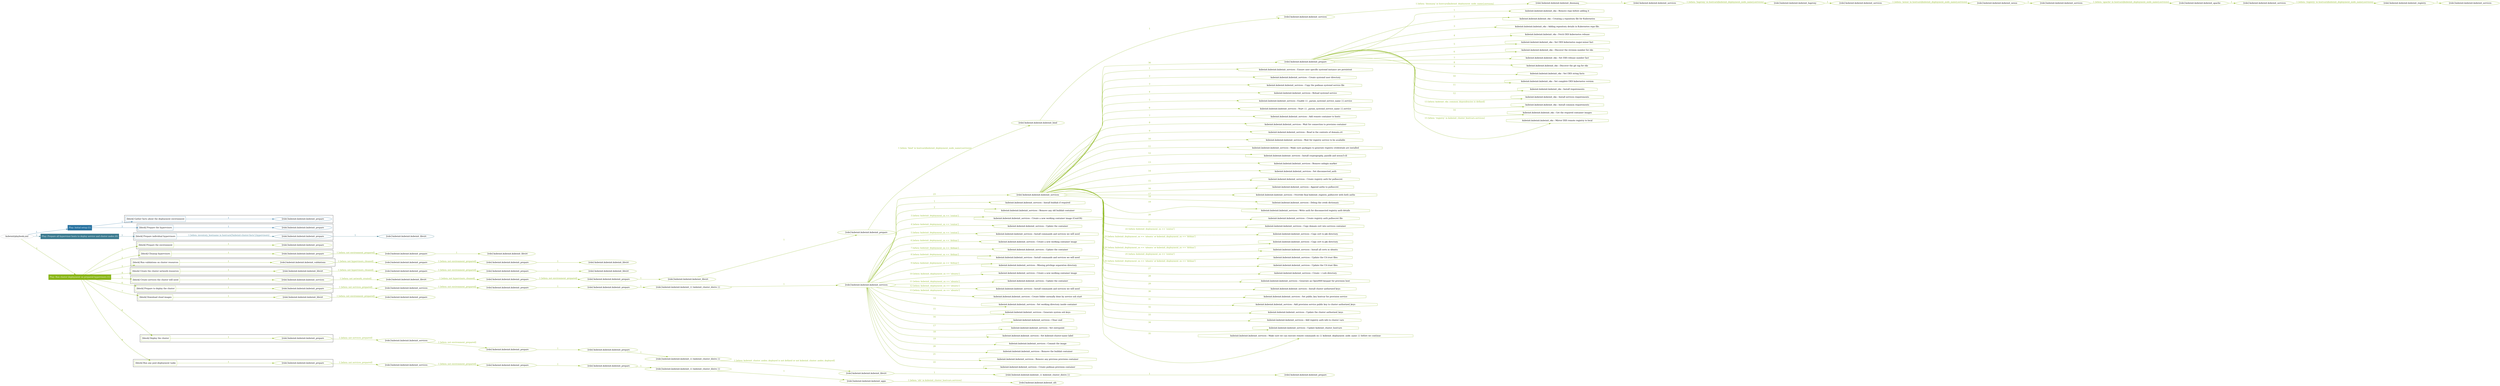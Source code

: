 digraph {
	graph [concentrate=true ordering=in rankdir=LR ratio=fill]
	edge [esep=5 sep=10]
	"kubeinit/playbook.yml" [id=root_node style=dotted]
	play_a715b367 [label="Play: Initial setup (1)" color="#2a74a2" fontcolor="#ffffff" id=play_a715b367 shape=box style=filled tooltip=localhost]
	"kubeinit/playbook.yml" -> play_a715b367 [label="1 " color="#2a74a2" fontcolor="#2a74a2" id=edge_d73c496a labeltooltip="1 " tooltip="1 "]
	subgraph "kubeinit.kubeinit.kubeinit_prepare" {
		role_fe31bd99 [label="[role] kubeinit.kubeinit.kubeinit_prepare" color="#2a74a2" id=role_fe31bd99 tooltip="kubeinit.kubeinit.kubeinit_prepare"]
	}
	subgraph "kubeinit.kubeinit.kubeinit_prepare" {
		role_5098ed39 [label="[role] kubeinit.kubeinit.kubeinit_prepare" color="#2a74a2" id=role_5098ed39 tooltip="kubeinit.kubeinit.kubeinit_prepare"]
	}
	subgraph "Play: Initial setup (1)" {
		play_a715b367 -> block_e3d760d7 [label=1 color="#2a74a2" fontcolor="#2a74a2" id=edge_13a00a2b labeltooltip=1 tooltip=1]
		subgraph cluster_block_e3d760d7 {
			block_e3d760d7 [label="[block] Gather facts about the deployment environment" color="#2a74a2" id=block_e3d760d7 labeltooltip="Gather facts about the deployment environment" shape=box tooltip="Gather facts about the deployment environment"]
			block_e3d760d7 -> role_fe31bd99 [label="1 " color="#2a74a2" fontcolor="#2a74a2" id=edge_47bd5aaf labeltooltip="1 " tooltip="1 "]
		}
		play_a715b367 -> block_5cd43eff [label=2 color="#2a74a2" fontcolor="#2a74a2" id=edge_6c9925d2 labeltooltip=2 tooltip=2]
		subgraph cluster_block_5cd43eff {
			block_5cd43eff [label="[block] Prepare the hypervisors" color="#2a74a2" id=block_5cd43eff labeltooltip="Prepare the hypervisors" shape=box tooltip="Prepare the hypervisors"]
			block_5cd43eff -> role_5098ed39 [label="1 " color="#2a74a2" fontcolor="#2a74a2" id=edge_a0679544 labeltooltip="1 " tooltip="1 "]
		}
	}
	play_521165ec [label="Play: Prepare all hypervisor hosts to deploy service and cluster nodes (0)" color="#3c7b90" fontcolor="#ffffff" id=play_521165ec shape=box style=filled tooltip="Play: Prepare all hypervisor hosts to deploy service and cluster nodes (0)"]
	"kubeinit/playbook.yml" -> play_521165ec [label="2 " color="#3c7b90" fontcolor="#3c7b90" id=edge_21f60467 labeltooltip="2 " tooltip="2 "]
	subgraph "kubeinit.kubeinit.kubeinit_libvirt" {
		role_f38b87ee [label="[role] kubeinit.kubeinit.kubeinit_libvirt" color="#3c7b90" id=role_f38b87ee tooltip="kubeinit.kubeinit.kubeinit_libvirt"]
	}
	subgraph "kubeinit.kubeinit.kubeinit_prepare" {
		role_f64d9528 [label="[role] kubeinit.kubeinit.kubeinit_prepare" color="#3c7b90" id=role_f64d9528 tooltip="kubeinit.kubeinit.kubeinit_prepare"]
		role_f64d9528 -> role_f38b87ee [label="1 " color="#3c7b90" fontcolor="#3c7b90" id=edge_6a7466cd labeltooltip="1 " tooltip="1 "]
	}
	subgraph "Play: Prepare all hypervisor hosts to deploy service and cluster nodes (0)" {
		play_521165ec -> block_eb3e9487 [label=1 color="#3c7b90" fontcolor="#3c7b90" id=edge_0a5ff061 labeltooltip=1 tooltip=1]
		subgraph cluster_block_eb3e9487 {
			block_eb3e9487 [label="[block] Prepare individual hypervisors" color="#3c7b90" id=block_eb3e9487 labeltooltip="Prepare individual hypervisors" shape=box tooltip="Prepare individual hypervisors"]
			block_eb3e9487 -> role_f64d9528 [label="1 [when: inventory_hostname in hostvars['kubeinit-cluster-facts'].hypervisors]" color="#3c7b90" fontcolor="#3c7b90" id=edge_04b3c57b labeltooltip="1 [when: inventory_hostname in hostvars['kubeinit-cluster-facts'].hypervisors]" tooltip="1 [when: inventory_hostname in hostvars['kubeinit-cluster-facts'].hypervisors]"]
		}
	}
	play_344f4446 [label="Play: Run cluster deployment on prepared hypervisors (1)" color="#89b517" fontcolor="#ffffff" id=play_344f4446 shape=box style=filled tooltip=localhost]
	"kubeinit/playbook.yml" -> play_344f4446 [label="3 " color="#89b517" fontcolor="#89b517" id=edge_e4bad4c1 labeltooltip="3 " tooltip="3 "]
	subgraph "kubeinit.kubeinit.kubeinit_prepare" {
		role_42ed9ce8 [label="[role] kubeinit.kubeinit.kubeinit_prepare" color="#89b517" id=role_42ed9ce8 tooltip="kubeinit.kubeinit.kubeinit_prepare"]
	}
	subgraph "kubeinit.kubeinit.kubeinit_libvirt" {
		role_6b1710ca [label="[role] kubeinit.kubeinit.kubeinit_libvirt" color="#89b517" id=role_6b1710ca tooltip="kubeinit.kubeinit.kubeinit_libvirt"]
	}
	subgraph "kubeinit.kubeinit.kubeinit_prepare" {
		role_5445a5ec [label="[role] kubeinit.kubeinit.kubeinit_prepare" color="#89b517" id=role_5445a5ec tooltip="kubeinit.kubeinit.kubeinit_prepare"]
		role_5445a5ec -> role_6b1710ca [label="1 " color="#89b517" fontcolor="#89b517" id=edge_d928509c labeltooltip="1 " tooltip="1 "]
	}
	subgraph "kubeinit.kubeinit.kubeinit_prepare" {
		role_2378297e [label="[role] kubeinit.kubeinit.kubeinit_prepare" color="#89b517" id=role_2378297e tooltip="kubeinit.kubeinit.kubeinit_prepare"]
		role_2378297e -> role_5445a5ec [label="1 [when: not environment_prepared]" color="#89b517" fontcolor="#89b517" id=edge_80bb36c6 labeltooltip="1 [when: not environment_prepared]" tooltip="1 [when: not environment_prepared]"]
	}
	subgraph "kubeinit.kubeinit.kubeinit_libvirt" {
		role_171f8059 [label="[role] kubeinit.kubeinit.kubeinit_libvirt" color="#89b517" id=role_171f8059 tooltip="kubeinit.kubeinit.kubeinit_libvirt"]
	}
	subgraph "kubeinit.kubeinit.kubeinit_prepare" {
		role_ddbf8c1e [label="[role] kubeinit.kubeinit.kubeinit_prepare" color="#89b517" id=role_ddbf8c1e tooltip="kubeinit.kubeinit.kubeinit_prepare"]
		role_ddbf8c1e -> role_171f8059 [label="1 " color="#89b517" fontcolor="#89b517" id=edge_d01e3603 labeltooltip="1 " tooltip="1 "]
	}
	subgraph "kubeinit.kubeinit.kubeinit_prepare" {
		role_c37c8510 [label="[role] kubeinit.kubeinit.kubeinit_prepare" color="#89b517" id=role_c37c8510 tooltip="kubeinit.kubeinit.kubeinit_prepare"]
		role_c37c8510 -> role_ddbf8c1e [label="1 [when: not environment_prepared]" color="#89b517" fontcolor="#89b517" id=edge_c5639317 labeltooltip="1 [when: not environment_prepared]" tooltip="1 [when: not environment_prepared]"]
	}
	subgraph "kubeinit.kubeinit.kubeinit_validations" {
		role_56d5698c [label="[role] kubeinit.kubeinit.kubeinit_validations" color="#89b517" id=role_56d5698c tooltip="kubeinit.kubeinit.kubeinit_validations"]
		role_56d5698c -> role_c37c8510 [label="1 [when: not hypervisors_cleaned]" color="#89b517" fontcolor="#89b517" id=edge_6d891c70 labeltooltip="1 [when: not hypervisors_cleaned]" tooltip="1 [when: not hypervisors_cleaned]"]
	}
	subgraph "kubeinit.kubeinit.kubeinit_libvirt" {
		role_f2aaf2c7 [label="[role] kubeinit.kubeinit.kubeinit_libvirt" color="#89b517" id=role_f2aaf2c7 tooltip="kubeinit.kubeinit.kubeinit_libvirt"]
	}
	subgraph "kubeinit.kubeinit.kubeinit_prepare" {
		role_ad7b6203 [label="[role] kubeinit.kubeinit.kubeinit_prepare" color="#89b517" id=role_ad7b6203 tooltip="kubeinit.kubeinit.kubeinit_prepare"]
		role_ad7b6203 -> role_f2aaf2c7 [label="1 " color="#89b517" fontcolor="#89b517" id=edge_5e41ec31 labeltooltip="1 " tooltip="1 "]
	}
	subgraph "kubeinit.kubeinit.kubeinit_prepare" {
		role_22de5d50 [label="[role] kubeinit.kubeinit.kubeinit_prepare" color="#89b517" id=role_22de5d50 tooltip="kubeinit.kubeinit.kubeinit_prepare"]
		role_22de5d50 -> role_ad7b6203 [label="1 [when: not environment_prepared]" color="#89b517" fontcolor="#89b517" id=edge_7f841483 labeltooltip="1 [when: not environment_prepared]" tooltip="1 [when: not environment_prepared]"]
	}
	subgraph "kubeinit.kubeinit.kubeinit_libvirt" {
		role_2f4eb167 [label="[role] kubeinit.kubeinit.kubeinit_libvirt" color="#89b517" id=role_2f4eb167 tooltip="kubeinit.kubeinit.kubeinit_libvirt"]
		role_2f4eb167 -> role_22de5d50 [label="1 [when: not hypervisors_cleaned]" color="#89b517" fontcolor="#89b517" id=edge_042a3401 labeltooltip="1 [when: not hypervisors_cleaned]" tooltip="1 [when: not hypervisors_cleaned]"]
	}
	subgraph "kubeinit.kubeinit.kubeinit_services" {
		role_8458cdd3 [label="[role] kubeinit.kubeinit.kubeinit_services" color="#89b517" id=role_8458cdd3 tooltip="kubeinit.kubeinit.kubeinit_services"]
	}
	subgraph "kubeinit.kubeinit.kubeinit_registry" {
		role_57a0598c [label="[role] kubeinit.kubeinit.kubeinit_registry" color="#89b517" id=role_57a0598c tooltip="kubeinit.kubeinit.kubeinit_registry"]
		role_57a0598c -> role_8458cdd3 [label="1 " color="#89b517" fontcolor="#89b517" id=edge_3505d1fb labeltooltip="1 " tooltip="1 "]
	}
	subgraph "kubeinit.kubeinit.kubeinit_services" {
		role_ed70ab3e [label="[role] kubeinit.kubeinit.kubeinit_services" color="#89b517" id=role_ed70ab3e tooltip="kubeinit.kubeinit.kubeinit_services"]
		role_ed70ab3e -> role_57a0598c [label="1 [when: 'registry' in hostvars[kubeinit_deployment_node_name].services]" color="#89b517" fontcolor="#89b517" id=edge_84192ade labeltooltip="1 [when: 'registry' in hostvars[kubeinit_deployment_node_name].services]" tooltip="1 [when: 'registry' in hostvars[kubeinit_deployment_node_name].services]"]
	}
	subgraph "kubeinit.kubeinit.kubeinit_apache" {
		role_5b3bd2d7 [label="[role] kubeinit.kubeinit.kubeinit_apache" color="#89b517" id=role_5b3bd2d7 tooltip="kubeinit.kubeinit.kubeinit_apache"]
		role_5b3bd2d7 -> role_ed70ab3e [label="1 " color="#89b517" fontcolor="#89b517" id=edge_982327ba labeltooltip="1 " tooltip="1 "]
	}
	subgraph "kubeinit.kubeinit.kubeinit_services" {
		role_e7a360e2 [label="[role] kubeinit.kubeinit.kubeinit_services" color="#89b517" id=role_e7a360e2 tooltip="kubeinit.kubeinit.kubeinit_services"]
		role_e7a360e2 -> role_5b3bd2d7 [label="1 [when: 'apache' in hostvars[kubeinit_deployment_node_name].services]" color="#89b517" fontcolor="#89b517" id=edge_6fd3a137 labeltooltip="1 [when: 'apache' in hostvars[kubeinit_deployment_node_name].services]" tooltip="1 [when: 'apache' in hostvars[kubeinit_deployment_node_name].services]"]
	}
	subgraph "kubeinit.kubeinit.kubeinit_nexus" {
		role_992e02c5 [label="[role] kubeinit.kubeinit.kubeinit_nexus" color="#89b517" id=role_992e02c5 tooltip="kubeinit.kubeinit.kubeinit_nexus"]
		role_992e02c5 -> role_e7a360e2 [label="1 " color="#89b517" fontcolor="#89b517" id=edge_7a3988a6 labeltooltip="1 " tooltip="1 "]
	}
	subgraph "kubeinit.kubeinit.kubeinit_services" {
		role_a278dd2d [label="[role] kubeinit.kubeinit.kubeinit_services" color="#89b517" id=role_a278dd2d tooltip="kubeinit.kubeinit.kubeinit_services"]
		role_a278dd2d -> role_992e02c5 [label="1 [when: 'nexus' in hostvars[kubeinit_deployment_node_name].services]" color="#89b517" fontcolor="#89b517" id=edge_5d5e4e07 labeltooltip="1 [when: 'nexus' in hostvars[kubeinit_deployment_node_name].services]" tooltip="1 [when: 'nexus' in hostvars[kubeinit_deployment_node_name].services]"]
	}
	subgraph "kubeinit.kubeinit.kubeinit_haproxy" {
		role_cddd7382 [label="[role] kubeinit.kubeinit.kubeinit_haproxy" color="#89b517" id=role_cddd7382 tooltip="kubeinit.kubeinit.kubeinit_haproxy"]
		role_cddd7382 -> role_a278dd2d [label="1 " color="#89b517" fontcolor="#89b517" id=edge_fa9cea9d labeltooltip="1 " tooltip="1 "]
	}
	subgraph "kubeinit.kubeinit.kubeinit_services" {
		role_4aaec087 [label="[role] kubeinit.kubeinit.kubeinit_services" color="#89b517" id=role_4aaec087 tooltip="kubeinit.kubeinit.kubeinit_services"]
		role_4aaec087 -> role_cddd7382 [label="1 [when: 'haproxy' in hostvars[kubeinit_deployment_node_name].services]" color="#89b517" fontcolor="#89b517" id=edge_e9b7339b labeltooltip="1 [when: 'haproxy' in hostvars[kubeinit_deployment_node_name].services]" tooltip="1 [when: 'haproxy' in hostvars[kubeinit_deployment_node_name].services]"]
	}
	subgraph "kubeinit.kubeinit.kubeinit_dnsmasq" {
		role_d20a571c [label="[role] kubeinit.kubeinit.kubeinit_dnsmasq" color="#89b517" id=role_d20a571c tooltip="kubeinit.kubeinit.kubeinit_dnsmasq"]
		role_d20a571c -> role_4aaec087 [label="1 " color="#89b517" fontcolor="#89b517" id=edge_c6354ce4 labeltooltip="1 " tooltip="1 "]
	}
	subgraph "kubeinit.kubeinit.kubeinit_services" {
		role_0dcff2e4 [label="[role] kubeinit.kubeinit.kubeinit_services" color="#89b517" id=role_0dcff2e4 tooltip="kubeinit.kubeinit.kubeinit_services"]
		role_0dcff2e4 -> role_d20a571c [label="1 [when: 'dnsmasq' in hostvars[kubeinit_deployment_node_name].services]" color="#89b517" fontcolor="#89b517" id=edge_b59686e6 labeltooltip="1 [when: 'dnsmasq' in hostvars[kubeinit_deployment_node_name].services]" tooltip="1 [when: 'dnsmasq' in hostvars[kubeinit_deployment_node_name].services]"]
	}
	subgraph "kubeinit.kubeinit.kubeinit_bind" {
		role_7b5a5e82 [label="[role] kubeinit.kubeinit.kubeinit_bind" color="#89b517" id=role_7b5a5e82 tooltip="kubeinit.kubeinit.kubeinit_bind"]
		role_7b5a5e82 -> role_0dcff2e4 [label="1 " color="#89b517" fontcolor="#89b517" id=edge_d11fa422 labeltooltip="1 " tooltip="1 "]
	}
	subgraph "kubeinit.kubeinit.kubeinit_prepare" {
		role_1958af6d [label="[role] kubeinit.kubeinit.kubeinit_prepare" color="#89b517" id=role_1958af6d tooltip="kubeinit.kubeinit.kubeinit_prepare"]
		role_1958af6d -> role_7b5a5e82 [label="1 [when: 'bind' in hostvars[kubeinit_deployment_node_name].services]" color="#89b517" fontcolor="#89b517" id=edge_1062ba94 labeltooltip="1 [when: 'bind' in hostvars[kubeinit_deployment_node_name].services]" tooltip="1 [when: 'bind' in hostvars[kubeinit_deployment_node_name].services]"]
	}
	subgraph "kubeinit.kubeinit.kubeinit_libvirt" {
		role_a16e9314 [label="[role] kubeinit.kubeinit.kubeinit_libvirt" color="#89b517" id=role_a16e9314 tooltip="kubeinit.kubeinit.kubeinit_libvirt"]
		role_a16e9314 -> role_1958af6d [label="1 " color="#89b517" fontcolor="#89b517" id=edge_9326c20c labeltooltip="1 " tooltip="1 "]
	}
	subgraph "kubeinit.kubeinit.kubeinit_prepare" {
		role_90b29c2e [label="[role] kubeinit.kubeinit.kubeinit_prepare" color="#89b517" id=role_90b29c2e tooltip="kubeinit.kubeinit.kubeinit_prepare"]
		role_90b29c2e -> role_a16e9314 [label="1 " color="#89b517" fontcolor="#89b517" id=edge_56a1ad99 labeltooltip="1 " tooltip="1 "]
	}
	subgraph "kubeinit.kubeinit.kubeinit_prepare" {
		role_9746983d [label="[role] kubeinit.kubeinit.kubeinit_prepare" color="#89b517" id=role_9746983d tooltip="kubeinit.kubeinit.kubeinit_prepare"]
		role_9746983d -> role_90b29c2e [label="1 [when: not environment_prepared]" color="#89b517" fontcolor="#89b517" id=edge_4fbb302d labeltooltip="1 [when: not environment_prepared]" tooltip="1 [when: not environment_prepared]"]
	}
	subgraph "kubeinit.kubeinit.kubeinit_libvirt" {
		role_50748316 [label="[role] kubeinit.kubeinit.kubeinit_libvirt" color="#89b517" id=role_50748316 tooltip="kubeinit.kubeinit.kubeinit_libvirt"]
		role_50748316 -> role_9746983d [label="1 [when: not hypervisors_cleaned]" color="#89b517" fontcolor="#89b517" id=edge_8e3332d2 labeltooltip="1 [when: not hypervisors_cleaned]" tooltip="1 [when: not hypervisors_cleaned]"]
	}
	subgraph "kubeinit.kubeinit.kubeinit_services" {
		role_257f33e6 [label="[role] kubeinit.kubeinit.kubeinit_services" color="#89b517" id=role_257f33e6 tooltip="kubeinit.kubeinit.kubeinit_services"]
		role_257f33e6 -> role_50748316 [label="1 [when: not network_created]" color="#89b517" fontcolor="#89b517" id=edge_7cf07cb2 labeltooltip="1 [when: not network_created]" tooltip="1 [when: not network_created]"]
	}
	subgraph "kubeinit.kubeinit.kubeinit_prepare" {
		role_55168c1d [label="[role] kubeinit.kubeinit.kubeinit_prepare" color="#89b517" id=role_55168c1d tooltip="kubeinit.kubeinit.kubeinit_prepare"]
		task_9be79063 [label="kubeinit.kubeinit.kubeinit_eks : Remove repo before adding it" color="#89b517" id=task_9be79063 shape=octagon tooltip="kubeinit.kubeinit.kubeinit_eks : Remove repo before adding it"]
		role_55168c1d -> task_9be79063 [label="1 " color="#89b517" fontcolor="#89b517" id=edge_907c2b41 labeltooltip="1 " tooltip="1 "]
		task_64b4fb05 [label="kubeinit.kubeinit.kubeinit_eks : Creating a repository file for Kubernetes" color="#89b517" id=task_64b4fb05 shape=octagon tooltip="kubeinit.kubeinit.kubeinit_eks : Creating a repository file for Kubernetes"]
		role_55168c1d -> task_64b4fb05 [label="2 " color="#89b517" fontcolor="#89b517" id=edge_449a2fdb labeltooltip="2 " tooltip="2 "]
		task_31323397 [label="kubeinit.kubeinit.kubeinit_eks : Adding repository details in Kubernetes repo file." color="#89b517" id=task_31323397 shape=octagon tooltip="kubeinit.kubeinit.kubeinit_eks : Adding repository details in Kubernetes repo file."]
		role_55168c1d -> task_31323397 [label="3 " color="#89b517" fontcolor="#89b517" id=edge_8999c36c labeltooltip="3 " tooltip="3 "]
		task_dabb383a [label="kubeinit.kubeinit.kubeinit_eks : Fetch EKS kubernetes release" color="#89b517" id=task_dabb383a shape=octagon tooltip="kubeinit.kubeinit.kubeinit_eks : Fetch EKS kubernetes release"]
		role_55168c1d -> task_dabb383a [label="4 " color="#89b517" fontcolor="#89b517" id=edge_6097bee9 labeltooltip="4 " tooltip="4 "]
		task_06a9b960 [label="kubeinit.kubeinit.kubeinit_eks : Set EKS kubernetes major-minor fact" color="#89b517" id=task_06a9b960 shape=octagon tooltip="kubeinit.kubeinit.kubeinit_eks : Set EKS kubernetes major-minor fact"]
		role_55168c1d -> task_06a9b960 [label="5 " color="#89b517" fontcolor="#89b517" id=edge_b33bc14d labeltooltip="5 " tooltip="5 "]
		task_ec495fe2 [label="kubeinit.kubeinit.kubeinit_eks : Discover the revision number for eks" color="#89b517" id=task_ec495fe2 shape=octagon tooltip="kubeinit.kubeinit.kubeinit_eks : Discover the revision number for eks"]
		role_55168c1d -> task_ec495fe2 [label="6 " color="#89b517" fontcolor="#89b517" id=edge_2e69c9c4 labeltooltip="6 " tooltip="6 "]
		task_71d8a032 [label="kubeinit.kubeinit.kubeinit_eks : Set EKS release number fact" color="#89b517" id=task_71d8a032 shape=octagon tooltip="kubeinit.kubeinit.kubeinit_eks : Set EKS release number fact"]
		role_55168c1d -> task_71d8a032 [label="7 " color="#89b517" fontcolor="#89b517" id=edge_25ce3470 labeltooltip="7 " tooltip="7 "]
		task_f9bafcd0 [label="kubeinit.kubeinit.kubeinit_eks : Discover the git tag for eks" color="#89b517" id=task_f9bafcd0 shape=octagon tooltip="kubeinit.kubeinit.kubeinit_eks : Discover the git tag for eks"]
		role_55168c1d -> task_f9bafcd0 [label="8 " color="#89b517" fontcolor="#89b517" id=edge_d7024b25 labeltooltip="8 " tooltip="8 "]
		task_ac753046 [label="kubeinit.kubeinit.kubeinit_eks : Set EKS string facts" color="#89b517" id=task_ac753046 shape=octagon tooltip="kubeinit.kubeinit.kubeinit_eks : Set EKS string facts"]
		role_55168c1d -> task_ac753046 [label="9 " color="#89b517" fontcolor="#89b517" id=edge_222a6d15 labeltooltip="9 " tooltip="9 "]
		task_5d9d317a [label="kubeinit.kubeinit.kubeinit_eks : Set complete EKS kubernetes version" color="#89b517" id=task_5d9d317a shape=octagon tooltip="kubeinit.kubeinit.kubeinit_eks : Set complete EKS kubernetes version"]
		role_55168c1d -> task_5d9d317a [label="10 " color="#89b517" fontcolor="#89b517" id=edge_949c9dc2 labeltooltip="10 " tooltip="10 "]
		task_b33fad8e [label="kubeinit.kubeinit.kubeinit_eks : Install requirements" color="#89b517" id=task_b33fad8e shape=octagon tooltip="kubeinit.kubeinit.kubeinit_eks : Install requirements"]
		role_55168c1d -> task_b33fad8e [label="11 " color="#89b517" fontcolor="#89b517" id=edge_7363ba63 labeltooltip="11 " tooltip="11 "]
		task_c6b78f0f [label="kubeinit.kubeinit.kubeinit_eks : Install services requirements" color="#89b517" id=task_c6b78f0f shape=octagon tooltip="kubeinit.kubeinit.kubeinit_eks : Install services requirements"]
		role_55168c1d -> task_c6b78f0f [label="12 " color="#89b517" fontcolor="#89b517" id=edge_174c5832 labeltooltip="12 " tooltip="12 "]
		task_52600e3b [label="kubeinit.kubeinit.kubeinit_eks : Install common requirements" color="#89b517" id=task_52600e3b shape=octagon tooltip="kubeinit.kubeinit.kubeinit_eks : Install common requirements"]
		role_55168c1d -> task_52600e3b [label="13 [when: kubeinit_eks_common_dependencies is defined]" color="#89b517" fontcolor="#89b517" id=edge_d828eb25 labeltooltip="13 [when: kubeinit_eks_common_dependencies is defined]" tooltip="13 [when: kubeinit_eks_common_dependencies is defined]"]
		task_bb5cba71 [label="kubeinit.kubeinit.kubeinit_eks : Get the required container images" color="#89b517" id=task_bb5cba71 shape=octagon tooltip="kubeinit.kubeinit.kubeinit_eks : Get the required container images"]
		role_55168c1d -> task_bb5cba71 [label="14 " color="#89b517" fontcolor="#89b517" id=edge_0f42584c labeltooltip="14 " tooltip="14 "]
		task_bff514bc [label="kubeinit.kubeinit.kubeinit_eks : Mirror EKS remote registry to local" color="#89b517" id=task_bff514bc shape=octagon tooltip="kubeinit.kubeinit.kubeinit_eks : Mirror EKS remote registry to local"]
		role_55168c1d -> task_bff514bc [label="15 [when: 'registry' in kubeinit_cluster_hostvars.services]" color="#89b517" fontcolor="#89b517" id=edge_3e949afb labeltooltip="15 [when: 'registry' in kubeinit_cluster_hostvars.services]" tooltip="15 [when: 'registry' in kubeinit_cluster_hostvars.services]"]
	}
	subgraph "kubeinit.kubeinit.kubeinit_services" {
		role_d18c5c50 [label="[role] kubeinit.kubeinit.kubeinit_services" color="#89b517" id=role_d18c5c50 tooltip="kubeinit.kubeinit.kubeinit_services"]
		task_4f058433 [label="kubeinit.kubeinit.kubeinit_services : Ensure user specific systemd instance are persistent" color="#89b517" id=task_4f058433 shape=octagon tooltip="kubeinit.kubeinit.kubeinit_services : Ensure user specific systemd instance are persistent"]
		role_d18c5c50 -> task_4f058433 [label="1 " color="#89b517" fontcolor="#89b517" id=edge_39938458 labeltooltip="1 " tooltip="1 "]
		task_4d427d2a [label="kubeinit.kubeinit.kubeinit_services : Create systemd user directory" color="#89b517" id=task_4d427d2a shape=octagon tooltip="kubeinit.kubeinit.kubeinit_services : Create systemd user directory"]
		role_d18c5c50 -> task_4d427d2a [label="2 " color="#89b517" fontcolor="#89b517" id=edge_d8ea1110 labeltooltip="2 " tooltip="2 "]
		task_d4db6bae [label="kubeinit.kubeinit.kubeinit_services : Copy the podman systemd service file" color="#89b517" id=task_d4db6bae shape=octagon tooltip="kubeinit.kubeinit.kubeinit_services : Copy the podman systemd service file"]
		role_d18c5c50 -> task_d4db6bae [label="3 " color="#89b517" fontcolor="#89b517" id=edge_0550f41d labeltooltip="3 " tooltip="3 "]
		task_683389d4 [label="kubeinit.kubeinit.kubeinit_services : Reload systemd service" color="#89b517" id=task_683389d4 shape=octagon tooltip="kubeinit.kubeinit.kubeinit_services : Reload systemd service"]
		role_d18c5c50 -> task_683389d4 [label="4 " color="#89b517" fontcolor="#89b517" id=edge_ead76334 labeltooltip="4 " tooltip="4 "]
		task_64c4a9ed [label="kubeinit.kubeinit.kubeinit_services : Enable {{ _param_systemd_service_name }}.service" color="#89b517" id=task_64c4a9ed shape=octagon tooltip="kubeinit.kubeinit.kubeinit_services : Enable {{ _param_systemd_service_name }}.service"]
		role_d18c5c50 -> task_64c4a9ed [label="5 " color="#89b517" fontcolor="#89b517" id=edge_4355e0c4 labeltooltip="5 " tooltip="5 "]
		task_d7a59f0a [label="kubeinit.kubeinit.kubeinit_services : Start {{ _param_systemd_service_name }}.service" color="#89b517" id=task_d7a59f0a shape=octagon tooltip="kubeinit.kubeinit.kubeinit_services : Start {{ _param_systemd_service_name }}.service"]
		role_d18c5c50 -> task_d7a59f0a [label="6 " color="#89b517" fontcolor="#89b517" id=edge_f17bd641 labeltooltip="6 " tooltip="6 "]
		task_e59a791b [label="kubeinit.kubeinit.kubeinit_services : Add remote container to hosts" color="#89b517" id=task_e59a791b shape=octagon tooltip="kubeinit.kubeinit.kubeinit_services : Add remote container to hosts"]
		role_d18c5c50 -> task_e59a791b [label="7 " color="#89b517" fontcolor="#89b517" id=edge_1be680c7 labeltooltip="7 " tooltip="7 "]
		task_89bf7013 [label="kubeinit.kubeinit.kubeinit_services : Wait for connection to provision container" color="#89b517" id=task_89bf7013 shape=octagon tooltip="kubeinit.kubeinit.kubeinit_services : Wait for connection to provision container"]
		role_d18c5c50 -> task_89bf7013 [label="8 " color="#89b517" fontcolor="#89b517" id=edge_30e99245 labeltooltip="8 " tooltip="8 "]
		task_b5f7dc8d [label="kubeinit.kubeinit.kubeinit_services : Read in the contents of domain.crt" color="#89b517" id=task_b5f7dc8d shape=octagon tooltip="kubeinit.kubeinit.kubeinit_services : Read in the contents of domain.crt"]
		role_d18c5c50 -> task_b5f7dc8d [label="9 " color="#89b517" fontcolor="#89b517" id=edge_651d81a9 labeltooltip="9 " tooltip="9 "]
		task_fa9794a4 [label="kubeinit.kubeinit.kubeinit_services : Wait for registry service to be available" color="#89b517" id=task_fa9794a4 shape=octagon tooltip="kubeinit.kubeinit.kubeinit_services : Wait for registry service to be available"]
		role_d18c5c50 -> task_fa9794a4 [label="10 " color="#89b517" fontcolor="#89b517" id=edge_3be20039 labeltooltip="10 " tooltip="10 "]
		task_8e1b05bc [label="kubeinit.kubeinit.kubeinit_services : Make sure packages to generate registry credentials are installed" color="#89b517" id=task_8e1b05bc shape=octagon tooltip="kubeinit.kubeinit.kubeinit_services : Make sure packages to generate registry credentials are installed"]
		role_d18c5c50 -> task_8e1b05bc [label="11 " color="#89b517" fontcolor="#89b517" id=edge_8a0f57cc labeltooltip="11 " tooltip="11 "]
		task_5362b195 [label="kubeinit.kubeinit.kubeinit_services : Install cryptography, passlib and nexus3-cli" color="#89b517" id=task_5362b195 shape=octagon tooltip="kubeinit.kubeinit.kubeinit_services : Install cryptography, passlib and nexus3-cli"]
		role_d18c5c50 -> task_5362b195 [label="12 " color="#89b517" fontcolor="#89b517" id=edge_aea6bd0a labeltooltip="12 " tooltip="12 "]
		task_f0fb5f9b [label="kubeinit.kubeinit.kubeinit_services : Remove nologin marker" color="#89b517" id=task_f0fb5f9b shape=octagon tooltip="kubeinit.kubeinit.kubeinit_services : Remove nologin marker"]
		role_d18c5c50 -> task_f0fb5f9b [label="13 " color="#89b517" fontcolor="#89b517" id=edge_d66021ee labeltooltip="13 " tooltip="13 "]
		task_196cd5a0 [label="kubeinit.kubeinit.kubeinit_services : Set disconnected_auth" color="#89b517" id=task_196cd5a0 shape=octagon tooltip="kubeinit.kubeinit.kubeinit_services : Set disconnected_auth"]
		role_d18c5c50 -> task_196cd5a0 [label="14 " color="#89b517" fontcolor="#89b517" id=edge_95f423aa labeltooltip="14 " tooltip="14 "]
		task_6a277cc6 [label="kubeinit.kubeinit.kubeinit_services : Create registry auth for pullsecret" color="#89b517" id=task_6a277cc6 shape=octagon tooltip="kubeinit.kubeinit.kubeinit_services : Create registry auth for pullsecret"]
		role_d18c5c50 -> task_6a277cc6 [label="15 " color="#89b517" fontcolor="#89b517" id=edge_3d587a03 labeltooltip="15 " tooltip="15 "]
		task_74c834e9 [label="kubeinit.kubeinit.kubeinit_services : Append auths to pullsecret" color="#89b517" id=task_74c834e9 shape=octagon tooltip="kubeinit.kubeinit.kubeinit_services : Append auths to pullsecret"]
		role_d18c5c50 -> task_74c834e9 [label="16 " color="#89b517" fontcolor="#89b517" id=edge_994e40e3 labeltooltip="16 " tooltip="16 "]
		task_8dda481f [label="kubeinit.kubeinit.kubeinit_services : Override final kubeinit_registry_pullsecret with both auths" color="#89b517" id=task_8dda481f shape=octagon tooltip="kubeinit.kubeinit.kubeinit_services : Override final kubeinit_registry_pullsecret with both auths"]
		role_d18c5c50 -> task_8dda481f [label="17 " color="#89b517" fontcolor="#89b517" id=edge_9db998a0 labeltooltip="17 " tooltip="17 "]
		task_0b63e3dd [label="kubeinit.kubeinit.kubeinit_services : Debug the creds dictionary" color="#89b517" id=task_0b63e3dd shape=octagon tooltip="kubeinit.kubeinit.kubeinit_services : Debug the creds dictionary"]
		role_d18c5c50 -> task_0b63e3dd [label="18 " color="#89b517" fontcolor="#89b517" id=edge_057925bc labeltooltip="18 " tooltip="18 "]
		task_359ce240 [label="kubeinit.kubeinit.kubeinit_services : Write auth for disconnected registry auth details" color="#89b517" id=task_359ce240 shape=octagon tooltip="kubeinit.kubeinit.kubeinit_services : Write auth for disconnected registry auth details"]
		role_d18c5c50 -> task_359ce240 [label="19 " color="#89b517" fontcolor="#89b517" id=edge_e9c7393f labeltooltip="19 " tooltip="19 "]
		task_41a32206 [label="kubeinit.kubeinit.kubeinit_services : Create registry auth pullsecret file" color="#89b517" id=task_41a32206 shape=octagon tooltip="kubeinit.kubeinit.kubeinit_services : Create registry auth pullsecret file"]
		role_d18c5c50 -> task_41a32206 [label="20 " color="#89b517" fontcolor="#89b517" id=edge_c3041365 labeltooltip="20 " tooltip="20 "]
		task_5c2b1ade [label="kubeinit.kubeinit.kubeinit_services : Copy domain cert into services container" color="#89b517" id=task_5c2b1ade shape=octagon tooltip="kubeinit.kubeinit.kubeinit_services : Copy domain cert into services container"]
		role_d18c5c50 -> task_5c2b1ade [label="21 " color="#89b517" fontcolor="#89b517" id=edge_fdc529ba labeltooltip="21 " tooltip="21 "]
		task_c8c11d40 [label="kubeinit.kubeinit.kubeinit_services : Copy cert to pki directory" color="#89b517" id=task_c8c11d40 shape=octagon tooltip="kubeinit.kubeinit.kubeinit_services : Copy cert to pki directory"]
		role_d18c5c50 -> task_c8c11d40 [label="22 [when: kubeinit_deployment_os == 'centos']" color="#89b517" fontcolor="#89b517" id=edge_f019d04e labeltooltip="22 [when: kubeinit_deployment_os == 'centos']" tooltip="22 [when: kubeinit_deployment_os == 'centos']"]
		task_db6d1434 [label="kubeinit.kubeinit.kubeinit_services : Copy cert to pki directory" color="#89b517" id=task_db6d1434 shape=octagon tooltip="kubeinit.kubeinit.kubeinit_services : Copy cert to pki directory"]
		role_d18c5c50 -> task_db6d1434 [label="23 [when: kubeinit_deployment_os == 'ubuntu' or kubeinit_deployment_os == 'debian']" color="#89b517" fontcolor="#89b517" id=edge_47e1269d labeltooltip="23 [when: kubeinit_deployment_os == 'ubuntu' or kubeinit_deployment_os == 'debian']" tooltip="23 [when: kubeinit_deployment_os == 'ubuntu' or kubeinit_deployment_os == 'debian']"]
		task_16f540f2 [label="kubeinit.kubeinit.kubeinit_services : Install all certs in ubuntu" color="#89b517" id=task_16f540f2 shape=octagon tooltip="kubeinit.kubeinit.kubeinit_services : Install all certs in ubuntu"]
		role_d18c5c50 -> task_16f540f2 [label="24 [when: kubeinit_deployment_os == 'ubuntu' or kubeinit_deployment_os == 'debian']" color="#89b517" fontcolor="#89b517" id=edge_8b5aaec6 labeltooltip="24 [when: kubeinit_deployment_os == 'ubuntu' or kubeinit_deployment_os == 'debian']" tooltip="24 [when: kubeinit_deployment_os == 'ubuntu' or kubeinit_deployment_os == 'debian']"]
		task_b79c4477 [label="kubeinit.kubeinit.kubeinit_services : Update the CA trust files" color="#89b517" id=task_b79c4477 shape=octagon tooltip="kubeinit.kubeinit.kubeinit_services : Update the CA trust files"]
		role_d18c5c50 -> task_b79c4477 [label="25 [when: kubeinit_deployment_os == 'centos']" color="#89b517" fontcolor="#89b517" id=edge_4d026ab5 labeltooltip="25 [when: kubeinit_deployment_os == 'centos']" tooltip="25 [when: kubeinit_deployment_os == 'centos']"]
		task_fd74706c [label="kubeinit.kubeinit.kubeinit_services : Update the CA trust files" color="#89b517" id=task_fd74706c shape=octagon tooltip="kubeinit.kubeinit.kubeinit_services : Update the CA trust files"]
		role_d18c5c50 -> task_fd74706c [label="26 [when: kubeinit_deployment_os == 'ubuntu' or kubeinit_deployment_os == 'debian']" color="#89b517" fontcolor="#89b517" id=edge_c0def58b labeltooltip="26 [when: kubeinit_deployment_os == 'ubuntu' or kubeinit_deployment_os == 'debian']" tooltip="26 [when: kubeinit_deployment_os == 'ubuntu' or kubeinit_deployment_os == 'debian']"]
		task_1ceae759 [label="kubeinit.kubeinit.kubeinit_services : Create ~/.ssh directory" color="#89b517" id=task_1ceae759 shape=octagon tooltip="kubeinit.kubeinit.kubeinit_services : Create ~/.ssh directory"]
		role_d18c5c50 -> task_1ceae759 [label="27 " color="#89b517" fontcolor="#89b517" id=edge_782074a0 labeltooltip="27 " tooltip="27 "]
		task_ef3594d7 [label="kubeinit.kubeinit.kubeinit_services : Generate an OpenSSH keypair for provision host" color="#89b517" id=task_ef3594d7 shape=octagon tooltip="kubeinit.kubeinit.kubeinit_services : Generate an OpenSSH keypair for provision host"]
		role_d18c5c50 -> task_ef3594d7 [label="28 " color="#89b517" fontcolor="#89b517" id=edge_13ebfe78 labeltooltip="28 " tooltip="28 "]
		task_30ed285a [label="kubeinit.kubeinit.kubeinit_services : Install cluster authorized keys" color="#89b517" id=task_30ed285a shape=octagon tooltip="kubeinit.kubeinit.kubeinit_services : Install cluster authorized keys"]
		role_d18c5c50 -> task_30ed285a [label="29 " color="#89b517" fontcolor="#89b517" id=edge_bff97234 labeltooltip="29 " tooltip="29 "]
		task_14ea3800 [label="kubeinit.kubeinit.kubeinit_services : Set public_key hostvar for provision service" color="#89b517" id=task_14ea3800 shape=octagon tooltip="kubeinit.kubeinit.kubeinit_services : Set public_key hostvar for provision service"]
		role_d18c5c50 -> task_14ea3800 [label="30 " color="#89b517" fontcolor="#89b517" id=edge_0d7c72c3 labeltooltip="30 " tooltip="30 "]
		task_49f531f9 [label="kubeinit.kubeinit.kubeinit_services : Add provision service public key to cluster authorized_keys" color="#89b517" id=task_49f531f9 shape=octagon tooltip="kubeinit.kubeinit.kubeinit_services : Add provision service public key to cluster authorized_keys"]
		role_d18c5c50 -> task_49f531f9 [label="31 " color="#89b517" fontcolor="#89b517" id=edge_43ec68b1 labeltooltip="31 " tooltip="31 "]
		task_2e82282c [label="kubeinit.kubeinit.kubeinit_services : Update the cluster authorized_keys" color="#89b517" id=task_2e82282c shape=octagon tooltip="kubeinit.kubeinit.kubeinit_services : Update the cluster authorized_keys"]
		role_d18c5c50 -> task_2e82282c [label="32 " color="#89b517" fontcolor="#89b517" id=edge_8f1bd418 labeltooltip="32 " tooltip="32 "]
		task_90a6e53a [label="kubeinit.kubeinit.kubeinit_services : Add registry auth info to cluster vars" color="#89b517" id=task_90a6e53a shape=octagon tooltip="kubeinit.kubeinit.kubeinit_services : Add registry auth info to cluster vars"]
		role_d18c5c50 -> task_90a6e53a [label="33 " color="#89b517" fontcolor="#89b517" id=edge_9963fdfc labeltooltip="33 " tooltip="33 "]
		task_f149fd0e [label="kubeinit.kubeinit.kubeinit_services : Update kubeinit_cluster_hostvars" color="#89b517" id=task_f149fd0e shape=octagon tooltip="kubeinit.kubeinit.kubeinit_services : Update kubeinit_cluster_hostvars"]
		role_d18c5c50 -> task_f149fd0e [label="34 " color="#89b517" fontcolor="#89b517" id=edge_27d2bb7d labeltooltip="34 " tooltip="34 "]
		task_e1feb08d [label="kubeinit.kubeinit.kubeinit_services : Make sure we can execute remote commands on {{ kubeinit_deployment_node_name }} before we continue" color="#89b517" id=task_e1feb08d shape=octagon tooltip="kubeinit.kubeinit.kubeinit_services : Make sure we can execute remote commands on {{ kubeinit_deployment_node_name }} before we continue"]
		role_d18c5c50 -> task_e1feb08d [label="35 " color="#89b517" fontcolor="#89b517" id=edge_24dd2ea7 labeltooltip="35 " tooltip="35 "]
		role_d18c5c50 -> role_55168c1d [label="36 " color="#89b517" fontcolor="#89b517" id=edge_0dd583c4 labeltooltip="36 " tooltip="36 "]
	}
	subgraph "kubeinit.kubeinit.kubeinit_services" {
		role_d81256cf [label="[role] kubeinit.kubeinit.kubeinit_services" color="#89b517" id=role_d81256cf tooltip="kubeinit.kubeinit.kubeinit_services"]
		task_1e5e508f [label="kubeinit.kubeinit.kubeinit_services : Install buildah if required" color="#89b517" id=task_1e5e508f shape=octagon tooltip="kubeinit.kubeinit.kubeinit_services : Install buildah if required"]
		role_d81256cf -> task_1e5e508f [label="1 " color="#89b517" fontcolor="#89b517" id=edge_1700a2dd labeltooltip="1 " tooltip="1 "]
		task_f7979d37 [label="kubeinit.kubeinit.kubeinit_services : Remove any old buildah container" color="#89b517" id=task_f7979d37 shape=octagon tooltip="kubeinit.kubeinit.kubeinit_services : Remove any old buildah container"]
		role_d81256cf -> task_f7979d37 [label="2 " color="#89b517" fontcolor="#89b517" id=edge_3c8541f8 labeltooltip="2 " tooltip="2 "]
		task_04689aa2 [label="kubeinit.kubeinit.kubeinit_services : Create a new working container image (CentOS)" color="#89b517" id=task_04689aa2 shape=octagon tooltip="kubeinit.kubeinit.kubeinit_services : Create a new working container image (CentOS)"]
		role_d81256cf -> task_04689aa2 [label="3 [when: kubeinit_deployment_os == 'centos']" color="#89b517" fontcolor="#89b517" id=edge_0c11e53c labeltooltip="3 [when: kubeinit_deployment_os == 'centos']" tooltip="3 [when: kubeinit_deployment_os == 'centos']"]
		task_eb5f92fa [label="kubeinit.kubeinit.kubeinit_services : Update the container" color="#89b517" id=task_eb5f92fa shape=octagon tooltip="kubeinit.kubeinit.kubeinit_services : Update the container"]
		role_d81256cf -> task_eb5f92fa [label="4 [when: kubeinit_deployment_os == 'centos']" color="#89b517" fontcolor="#89b517" id=edge_640649c3 labeltooltip="4 [when: kubeinit_deployment_os == 'centos']" tooltip="4 [when: kubeinit_deployment_os == 'centos']"]
		task_2c8b4953 [label="kubeinit.kubeinit.kubeinit_services : Install commands and services we will need" color="#89b517" id=task_2c8b4953 shape=octagon tooltip="kubeinit.kubeinit.kubeinit_services : Install commands and services we will need"]
		role_d81256cf -> task_2c8b4953 [label="5 [when: kubeinit_deployment_os == 'centos']" color="#89b517" fontcolor="#89b517" id=edge_bac86490 labeltooltip="5 [when: kubeinit_deployment_os == 'centos']" tooltip="5 [when: kubeinit_deployment_os == 'centos']"]
		task_8f8ae0ac [label="kubeinit.kubeinit.kubeinit_services : Create a new working container image" color="#89b517" id=task_8f8ae0ac shape=octagon tooltip="kubeinit.kubeinit.kubeinit_services : Create a new working container image"]
		role_d81256cf -> task_8f8ae0ac [label="6 [when: kubeinit_deployment_os == 'debian']" color="#89b517" fontcolor="#89b517" id=edge_9edb34ea labeltooltip="6 [when: kubeinit_deployment_os == 'debian']" tooltip="6 [when: kubeinit_deployment_os == 'debian']"]
		task_b25d3732 [label="kubeinit.kubeinit.kubeinit_services : Update the container" color="#89b517" id=task_b25d3732 shape=octagon tooltip="kubeinit.kubeinit.kubeinit_services : Update the container"]
		role_d81256cf -> task_b25d3732 [label="7 [when: kubeinit_deployment_os == 'debian']" color="#89b517" fontcolor="#89b517" id=edge_d1c462b5 labeltooltip="7 [when: kubeinit_deployment_os == 'debian']" tooltip="7 [when: kubeinit_deployment_os == 'debian']"]
		task_a28703ec [label="kubeinit.kubeinit.kubeinit_services : Install commands and services we will need" color="#89b517" id=task_a28703ec shape=octagon tooltip="kubeinit.kubeinit.kubeinit_services : Install commands and services we will need"]
		role_d81256cf -> task_a28703ec [label="8 [when: kubeinit_deployment_os == 'debian']" color="#89b517" fontcolor="#89b517" id=edge_d22295a6 labeltooltip="8 [when: kubeinit_deployment_os == 'debian']" tooltip="8 [when: kubeinit_deployment_os == 'debian']"]
		task_7dc4b53b [label="kubeinit.kubeinit.kubeinit_services : Missing privilege separation directory" color="#89b517" id=task_7dc4b53b shape=octagon tooltip="kubeinit.kubeinit.kubeinit_services : Missing privilege separation directory"]
		role_d81256cf -> task_7dc4b53b [label="9 [when: kubeinit_deployment_os == 'debian']" color="#89b517" fontcolor="#89b517" id=edge_0b118893 labeltooltip="9 [when: kubeinit_deployment_os == 'debian']" tooltip="9 [when: kubeinit_deployment_os == 'debian']"]
		task_fba6940a [label="kubeinit.kubeinit.kubeinit_services : Create a new working container image" color="#89b517" id=task_fba6940a shape=octagon tooltip="kubeinit.kubeinit.kubeinit_services : Create a new working container image"]
		role_d81256cf -> task_fba6940a [label="10 [when: kubeinit_deployment_os == 'ubuntu']" color="#89b517" fontcolor="#89b517" id=edge_0e0a770c labeltooltip="10 [when: kubeinit_deployment_os == 'ubuntu']" tooltip="10 [when: kubeinit_deployment_os == 'ubuntu']"]
		task_cb456ed6 [label="kubeinit.kubeinit.kubeinit_services : Update the container" color="#89b517" id=task_cb456ed6 shape=octagon tooltip="kubeinit.kubeinit.kubeinit_services : Update the container"]
		role_d81256cf -> task_cb456ed6 [label="11 [when: kubeinit_deployment_os == 'ubuntu']" color="#89b517" fontcolor="#89b517" id=edge_f80b69ae labeltooltip="11 [when: kubeinit_deployment_os == 'ubuntu']" tooltip="11 [when: kubeinit_deployment_os == 'ubuntu']"]
		task_a98a2118 [label="kubeinit.kubeinit.kubeinit_services : Install commands and services we will need" color="#89b517" id=task_a98a2118 shape=octagon tooltip="kubeinit.kubeinit.kubeinit_services : Install commands and services we will need"]
		role_d81256cf -> task_a98a2118 [label="12 [when: kubeinit_deployment_os == 'ubuntu']" color="#89b517" fontcolor="#89b517" id=edge_bb6b7d15 labeltooltip="12 [when: kubeinit_deployment_os == 'ubuntu']" tooltip="12 [when: kubeinit_deployment_os == 'ubuntu']"]
		task_6fdf7972 [label="kubeinit.kubeinit.kubeinit_services : Create folder normally done by service ssh start" color="#89b517" id=task_6fdf7972 shape=octagon tooltip="kubeinit.kubeinit.kubeinit_services : Create folder normally done by service ssh start"]
		role_d81256cf -> task_6fdf7972 [label="13 [when: kubeinit_deployment_os == 'ubuntu']" color="#89b517" fontcolor="#89b517" id=edge_208cc40e labeltooltip="13 [when: kubeinit_deployment_os == 'ubuntu']" tooltip="13 [when: kubeinit_deployment_os == 'ubuntu']"]
		task_0a407eaf [label="kubeinit.kubeinit.kubeinit_services : Set working directory inside container" color="#89b517" id=task_0a407eaf shape=octagon tooltip="kubeinit.kubeinit.kubeinit_services : Set working directory inside container"]
		role_d81256cf -> task_0a407eaf [label="14 " color="#89b517" fontcolor="#89b517" id=edge_2aae64b3 labeltooltip="14 " tooltip="14 "]
		task_7707a9b4 [label="kubeinit.kubeinit.kubeinit_services : Generate system ssh keys" color="#89b517" id=task_7707a9b4 shape=octagon tooltip="kubeinit.kubeinit.kubeinit_services : Generate system ssh keys"]
		role_d81256cf -> task_7707a9b4 [label="15 " color="#89b517" fontcolor="#89b517" id=edge_b33d02d8 labeltooltip="15 " tooltip="15 "]
		task_9ec160b5 [label="kubeinit.kubeinit.kubeinit_services : Clear cmd" color="#89b517" id=task_9ec160b5 shape=octagon tooltip="kubeinit.kubeinit.kubeinit_services : Clear cmd"]
		role_d81256cf -> task_9ec160b5 [label="16 " color="#89b517" fontcolor="#89b517" id=edge_ad39862e labeltooltip="16 " tooltip="16 "]
		task_4969edbb [label="kubeinit.kubeinit.kubeinit_services : Set entrypoint" color="#89b517" id=task_4969edbb shape=octagon tooltip="kubeinit.kubeinit.kubeinit_services : Set entrypoint"]
		role_d81256cf -> task_4969edbb [label="17 " color="#89b517" fontcolor="#89b517" id=edge_8b878ad1 labeltooltip="17 " tooltip="17 "]
		task_3b4940a0 [label="kubeinit.kubeinit.kubeinit_services : Set kubeinit-cluster-name label" color="#89b517" id=task_3b4940a0 shape=octagon tooltip="kubeinit.kubeinit.kubeinit_services : Set kubeinit-cluster-name label"]
		role_d81256cf -> task_3b4940a0 [label="18 " color="#89b517" fontcolor="#89b517" id=edge_9a9ea8ff labeltooltip="18 " tooltip="18 "]
		task_ad0fddb2 [label="kubeinit.kubeinit.kubeinit_services : Commit the image" color="#89b517" id=task_ad0fddb2 shape=octagon tooltip="kubeinit.kubeinit.kubeinit_services : Commit the image"]
		role_d81256cf -> task_ad0fddb2 [label="19 " color="#89b517" fontcolor="#89b517" id=edge_1ef6c537 labeltooltip="19 " tooltip="19 "]
		task_611485d1 [label="kubeinit.kubeinit.kubeinit_services : Remove the buildah container" color="#89b517" id=task_611485d1 shape=octagon tooltip="kubeinit.kubeinit.kubeinit_services : Remove the buildah container"]
		role_d81256cf -> task_611485d1 [label="20 " color="#89b517" fontcolor="#89b517" id=edge_ff5f0cf2 labeltooltip="20 " tooltip="20 "]
		task_8db56487 [label="kubeinit.kubeinit.kubeinit_services : Remove any previous provision container" color="#89b517" id=task_8db56487 shape=octagon tooltip="kubeinit.kubeinit.kubeinit_services : Remove any previous provision container"]
		role_d81256cf -> task_8db56487 [label="21 " color="#89b517" fontcolor="#89b517" id=edge_374b066d labeltooltip="21 " tooltip="21 "]
		task_47a75854 [label="kubeinit.kubeinit.kubeinit_services : Create podman provision container" color="#89b517" id=task_47a75854 shape=octagon tooltip="kubeinit.kubeinit.kubeinit_services : Create podman provision container"]
		role_d81256cf -> task_47a75854 [label="22 " color="#89b517" fontcolor="#89b517" id=edge_cd09c1b9 labeltooltip="22 " tooltip="22 "]
		role_d81256cf -> role_d18c5c50 [label="23 " color="#89b517" fontcolor="#89b517" id=edge_14880551 labeltooltip="23 " tooltip="23 "]
	}
	subgraph "kubeinit.kubeinit.kubeinit_{{ kubeinit_cluster_distro }}" {
		role_bd40dd20 [label="[role] kubeinit.kubeinit.kubeinit_{{ kubeinit_cluster_distro }}" color="#89b517" id=role_bd40dd20 tooltip="kubeinit.kubeinit.kubeinit_{{ kubeinit_cluster_distro }}"]
		role_bd40dd20 -> role_d81256cf [label="1 " color="#89b517" fontcolor="#89b517" id=edge_45ef3f69 labeltooltip="1 " tooltip="1 "]
	}
	subgraph "kubeinit.kubeinit.kubeinit_prepare" {
		role_53d4baef [label="[role] kubeinit.kubeinit.kubeinit_prepare" color="#89b517" id=role_53d4baef tooltip="kubeinit.kubeinit.kubeinit_prepare"]
		role_53d4baef -> role_bd40dd20 [label="1 " color="#89b517" fontcolor="#89b517" id=edge_ea67e574 labeltooltip="1 " tooltip="1 "]
	}
	subgraph "kubeinit.kubeinit.kubeinit_prepare" {
		role_48c8a763 [label="[role] kubeinit.kubeinit.kubeinit_prepare" color="#89b517" id=role_48c8a763 tooltip="kubeinit.kubeinit.kubeinit_prepare"]
		role_48c8a763 -> role_53d4baef [label="1 " color="#89b517" fontcolor="#89b517" id=edge_431b8b77 labeltooltip="1 " tooltip="1 "]
	}
	subgraph "kubeinit.kubeinit.kubeinit_services" {
		role_63d41b94 [label="[role] kubeinit.kubeinit.kubeinit_services" color="#89b517" id=role_63d41b94 tooltip="kubeinit.kubeinit.kubeinit_services"]
		role_63d41b94 -> role_48c8a763 [label="1 [when: not environment_prepared]" color="#89b517" fontcolor="#89b517" id=edge_eb5f4678 labeltooltip="1 [when: not environment_prepared]" tooltip="1 [when: not environment_prepared]"]
	}
	subgraph "kubeinit.kubeinit.kubeinit_prepare" {
		role_738bed5f [label="[role] kubeinit.kubeinit.kubeinit_prepare" color="#89b517" id=role_738bed5f tooltip="kubeinit.kubeinit.kubeinit_prepare"]
		role_738bed5f -> role_63d41b94 [label="1 [when: not services_prepared]" color="#89b517" fontcolor="#89b517" id=edge_6e38b331 labeltooltip="1 [when: not services_prepared]" tooltip="1 [when: not services_prepared]"]
	}
	subgraph "kubeinit.kubeinit.kubeinit_prepare" {
		role_cd3a8253 [label="[role] kubeinit.kubeinit.kubeinit_prepare" color="#89b517" id=role_cd3a8253 tooltip="kubeinit.kubeinit.kubeinit_prepare"]
	}
	subgraph "kubeinit.kubeinit.kubeinit_libvirt" {
		role_93113a7f [label="[role] kubeinit.kubeinit.kubeinit_libvirt" color="#89b517" id=role_93113a7f tooltip="kubeinit.kubeinit.kubeinit_libvirt"]
		role_93113a7f -> role_cd3a8253 [label="1 [when: not environment_prepared]" color="#89b517" fontcolor="#89b517" id=edge_55351a58 labeltooltip="1 [when: not environment_prepared]" tooltip="1 [when: not environment_prepared]"]
	}
	subgraph "kubeinit.kubeinit.kubeinit_prepare" {
		role_2b1a5179 [label="[role] kubeinit.kubeinit.kubeinit_prepare" color="#89b517" id=role_2b1a5179 tooltip="kubeinit.kubeinit.kubeinit_prepare"]
	}
	subgraph "kubeinit.kubeinit.kubeinit_{{ kubeinit_cluster_distro }}" {
		role_dd77a944 [label="[role] kubeinit.kubeinit.kubeinit_{{ kubeinit_cluster_distro }}" color="#89b517" id=role_dd77a944 tooltip="kubeinit.kubeinit.kubeinit_{{ kubeinit_cluster_distro }}"]
		role_dd77a944 -> role_2b1a5179 [label="1 " color="#89b517" fontcolor="#89b517" id=edge_f8128f35 labeltooltip="1 " tooltip="1 "]
	}
	subgraph "kubeinit.kubeinit.kubeinit_libvirt" {
		role_5990205b [label="[role] kubeinit.kubeinit.kubeinit_libvirt" color="#89b517" id=role_5990205b tooltip="kubeinit.kubeinit.kubeinit_libvirt"]
		role_5990205b -> role_dd77a944 [label="1 " color="#89b517" fontcolor="#89b517" id=edge_820fe1f1 labeltooltip="1 " tooltip="1 "]
	}
	subgraph "kubeinit.kubeinit.kubeinit_{{ kubeinit_cluster_distro }}" {
		role_fefcfcb6 [label="[role] kubeinit.kubeinit.kubeinit_{{ kubeinit_cluster_distro }}" color="#89b517" id=role_fefcfcb6 tooltip="kubeinit.kubeinit.kubeinit_{{ kubeinit_cluster_distro }}"]
		role_fefcfcb6 -> role_5990205b [label="1 [when: kubeinit_cluster_nodes_deployed is not defined or not kubeinit_cluster_nodes_deployed]" color="#89b517" fontcolor="#89b517" id=edge_a3177309 labeltooltip="1 [when: kubeinit_cluster_nodes_deployed is not defined or not kubeinit_cluster_nodes_deployed]" tooltip="1 [when: kubeinit_cluster_nodes_deployed is not defined or not kubeinit_cluster_nodes_deployed]"]
	}
	subgraph "kubeinit.kubeinit.kubeinit_prepare" {
		role_afddde5f [label="[role] kubeinit.kubeinit.kubeinit_prepare" color="#89b517" id=role_afddde5f tooltip="kubeinit.kubeinit.kubeinit_prepare"]
		role_afddde5f -> role_fefcfcb6 [label="1 " color="#89b517" fontcolor="#89b517" id=edge_f2d2ab61 labeltooltip="1 " tooltip="1 "]
	}
	subgraph "kubeinit.kubeinit.kubeinit_prepare" {
		role_28bf1470 [label="[role] kubeinit.kubeinit.kubeinit_prepare" color="#89b517" id=role_28bf1470 tooltip="kubeinit.kubeinit.kubeinit_prepare"]
		role_28bf1470 -> role_afddde5f [label="1 " color="#89b517" fontcolor="#89b517" id=edge_b4cf73b1 labeltooltip="1 " tooltip="1 "]
	}
	subgraph "kubeinit.kubeinit.kubeinit_services" {
		role_14a8c93f [label="[role] kubeinit.kubeinit.kubeinit_services" color="#89b517" id=role_14a8c93f tooltip="kubeinit.kubeinit.kubeinit_services"]
		role_14a8c93f -> role_28bf1470 [label="1 [when: not environment_prepared]" color="#89b517" fontcolor="#89b517" id=edge_3f68d548 labeltooltip="1 [when: not environment_prepared]" tooltip="1 [when: not environment_prepared]"]
	}
	subgraph "kubeinit.kubeinit.kubeinit_prepare" {
		role_a1c6d3d3 [label="[role] kubeinit.kubeinit.kubeinit_prepare" color="#89b517" id=role_a1c6d3d3 tooltip="kubeinit.kubeinit.kubeinit_prepare"]
		role_a1c6d3d3 -> role_14a8c93f [label="1 [when: not services_prepared]" color="#89b517" fontcolor="#89b517" id=edge_b7801d66 labeltooltip="1 [when: not services_prepared]" tooltip="1 [when: not services_prepared]"]
	}
	subgraph "kubeinit.kubeinit.kubeinit_nfs" {
		role_aa3fd666 [label="[role] kubeinit.kubeinit.kubeinit_nfs" color="#89b517" id=role_aa3fd666 tooltip="kubeinit.kubeinit.kubeinit_nfs"]
	}
	subgraph "kubeinit.kubeinit.kubeinit_apps" {
		role_8f3146ff [label="[role] kubeinit.kubeinit.kubeinit_apps" color="#89b517" id=role_8f3146ff tooltip="kubeinit.kubeinit.kubeinit_apps"]
		role_8f3146ff -> role_aa3fd666 [label="1 [when: 'nfs' in kubeinit_cluster_hostvars.services]" color="#89b517" fontcolor="#89b517" id=edge_7bd94f5a labeltooltip="1 [when: 'nfs' in kubeinit_cluster_hostvars.services]" tooltip="1 [when: 'nfs' in kubeinit_cluster_hostvars.services]"]
	}
	subgraph "kubeinit.kubeinit.kubeinit_{{ kubeinit_cluster_distro }}" {
		role_58c51346 [label="[role] kubeinit.kubeinit.kubeinit_{{ kubeinit_cluster_distro }}" color="#89b517" id=role_58c51346 tooltip="kubeinit.kubeinit.kubeinit_{{ kubeinit_cluster_distro }}"]
		role_58c51346 -> role_8f3146ff [label="1 " color="#89b517" fontcolor="#89b517" id=edge_5a1a616d labeltooltip="1 " tooltip="1 "]
	}
	subgraph "kubeinit.kubeinit.kubeinit_prepare" {
		role_5a7fc326 [label="[role] kubeinit.kubeinit.kubeinit_prepare" color="#89b517" id=role_5a7fc326 tooltip="kubeinit.kubeinit.kubeinit_prepare"]
		role_5a7fc326 -> role_58c51346 [label="1 " color="#89b517" fontcolor="#89b517" id=edge_6e4b4930 labeltooltip="1 " tooltip="1 "]
	}
	subgraph "kubeinit.kubeinit.kubeinit_prepare" {
		role_6e9fab5d [label="[role] kubeinit.kubeinit.kubeinit_prepare" color="#89b517" id=role_6e9fab5d tooltip="kubeinit.kubeinit.kubeinit_prepare"]
		role_6e9fab5d -> role_5a7fc326 [label="1 " color="#89b517" fontcolor="#89b517" id=edge_aa8cda83 labeltooltip="1 " tooltip="1 "]
	}
	subgraph "kubeinit.kubeinit.kubeinit_services" {
		role_9b7e1e86 [label="[role] kubeinit.kubeinit.kubeinit_services" color="#89b517" id=role_9b7e1e86 tooltip="kubeinit.kubeinit.kubeinit_services"]
		role_9b7e1e86 -> role_6e9fab5d [label="1 [when: not environment_prepared]" color="#89b517" fontcolor="#89b517" id=edge_335338b3 labeltooltip="1 [when: not environment_prepared]" tooltip="1 [when: not environment_prepared]"]
	}
	subgraph "kubeinit.kubeinit.kubeinit_prepare" {
		role_7c920f72 [label="[role] kubeinit.kubeinit.kubeinit_prepare" color="#89b517" id=role_7c920f72 tooltip="kubeinit.kubeinit.kubeinit_prepare"]
		role_7c920f72 -> role_9b7e1e86 [label="1 [when: not services_prepared]" color="#89b517" fontcolor="#89b517" id=edge_503a6af7 labeltooltip="1 [when: not services_prepared]" tooltip="1 [when: not services_prepared]"]
	}
	subgraph "Play: Run cluster deployment on prepared hypervisors (1)" {
		play_344f4446 -> block_ddfa83e6 [label=1 color="#89b517" fontcolor="#89b517" id=edge_adbe64c5 labeltooltip=1 tooltip=1]
		subgraph cluster_block_ddfa83e6 {
			block_ddfa83e6 [label="[block] Prepare the environment" color="#89b517" id=block_ddfa83e6 labeltooltip="Prepare the environment" shape=box tooltip="Prepare the environment"]
			block_ddfa83e6 -> role_42ed9ce8 [label="1 " color="#89b517" fontcolor="#89b517" id=edge_2c5a13df labeltooltip="1 " tooltip="1 "]
		}
		play_344f4446 -> block_a373d819 [label=2 color="#89b517" fontcolor="#89b517" id=edge_95da17a6 labeltooltip=2 tooltip=2]
		subgraph cluster_block_a373d819 {
			block_a373d819 [label="[block] Cleanup hypervisors" color="#89b517" id=block_a373d819 labeltooltip="Cleanup hypervisors" shape=box tooltip="Cleanup hypervisors"]
			block_a373d819 -> role_2378297e [label="1 " color="#89b517" fontcolor="#89b517" id=edge_a1d70411 labeltooltip="1 " tooltip="1 "]
		}
		play_344f4446 -> block_c56efe98 [label=3 color="#89b517" fontcolor="#89b517" id=edge_b0b74109 labeltooltip=3 tooltip=3]
		subgraph cluster_block_c56efe98 {
			block_c56efe98 [label="[block] Run validations on cluster resources" color="#89b517" id=block_c56efe98 labeltooltip="Run validations on cluster resources" shape=box tooltip="Run validations on cluster resources"]
			block_c56efe98 -> role_56d5698c [label="1 " color="#89b517" fontcolor="#89b517" id=edge_ddf254e0 labeltooltip="1 " tooltip="1 "]
		}
		play_344f4446 -> block_8ea773df [label=4 color="#89b517" fontcolor="#89b517" id=edge_c1f742ce labeltooltip=4 tooltip=4]
		subgraph cluster_block_8ea773df {
			block_8ea773df [label="[block] Create the cluster network resources" color="#89b517" id=block_8ea773df labeltooltip="Create the cluster network resources" shape=box tooltip="Create the cluster network resources"]
			block_8ea773df -> role_2f4eb167 [label="1 " color="#89b517" fontcolor="#89b517" id=edge_b463d096 labeltooltip="1 " tooltip="1 "]
		}
		play_344f4446 -> block_e2e10775 [label=5 color="#89b517" fontcolor="#89b517" id=edge_7ffd7586 labeltooltip=5 tooltip=5]
		subgraph cluster_block_e2e10775 {
			block_e2e10775 [label="[block] Create services the cluster will need" color="#89b517" id=block_e2e10775 labeltooltip="Create services the cluster will need" shape=box tooltip="Create services the cluster will need"]
			block_e2e10775 -> role_257f33e6 [label="1 " color="#89b517" fontcolor="#89b517" id=edge_14452968 labeltooltip="1 " tooltip="1 "]
		}
		play_344f4446 -> block_023e7c6a [label=6 color="#89b517" fontcolor="#89b517" id=edge_8d5af3cf labeltooltip=6 tooltip=6]
		subgraph cluster_block_023e7c6a {
			block_023e7c6a [label="[block] Prepare to deploy the cluster" color="#89b517" id=block_023e7c6a labeltooltip="Prepare to deploy the cluster" shape=box tooltip="Prepare to deploy the cluster"]
			block_023e7c6a -> role_738bed5f [label="1 " color="#89b517" fontcolor="#89b517" id=edge_367fba0d labeltooltip="1 " tooltip="1 "]
		}
		play_344f4446 -> block_eaec1fea [label=7 color="#89b517" fontcolor="#89b517" id=edge_79c7ad3d labeltooltip=7 tooltip=7]
		subgraph cluster_block_eaec1fea {
			block_eaec1fea [label="[block] Download cloud images" color="#89b517" id=block_eaec1fea labeltooltip="Download cloud images" shape=box tooltip="Download cloud images"]
			block_eaec1fea -> role_93113a7f [label="1 " color="#89b517" fontcolor="#89b517" id=edge_ffeaa387 labeltooltip="1 " tooltip="1 "]
		}
		play_344f4446 -> block_dc50b22e [label=8 color="#89b517" fontcolor="#89b517" id=edge_9f7ec2b3 labeltooltip=8 tooltip=8]
		subgraph cluster_block_dc50b22e {
			block_dc50b22e [label="[block] Deploy the cluster" color="#89b517" id=block_dc50b22e labeltooltip="Deploy the cluster" shape=box tooltip="Deploy the cluster"]
			block_dc50b22e -> role_a1c6d3d3 [label="1 " color="#89b517" fontcolor="#89b517" id=edge_954af0dd labeltooltip="1 " tooltip="1 "]
		}
		play_344f4446 -> block_70f0d7dc [label=9 color="#89b517" fontcolor="#89b517" id=edge_8d733e16 labeltooltip=9 tooltip=9]
		subgraph cluster_block_70f0d7dc {
			block_70f0d7dc [label="[block] Run any post-deployment tasks" color="#89b517" id=block_70f0d7dc labeltooltip="Run any post-deployment tasks" shape=box tooltip="Run any post-deployment tasks"]
			block_70f0d7dc -> role_7c920f72 [label="1 " color="#89b517" fontcolor="#89b517" id=edge_be31fe05 labeltooltip="1 " tooltip="1 "]
		}
	}
}
